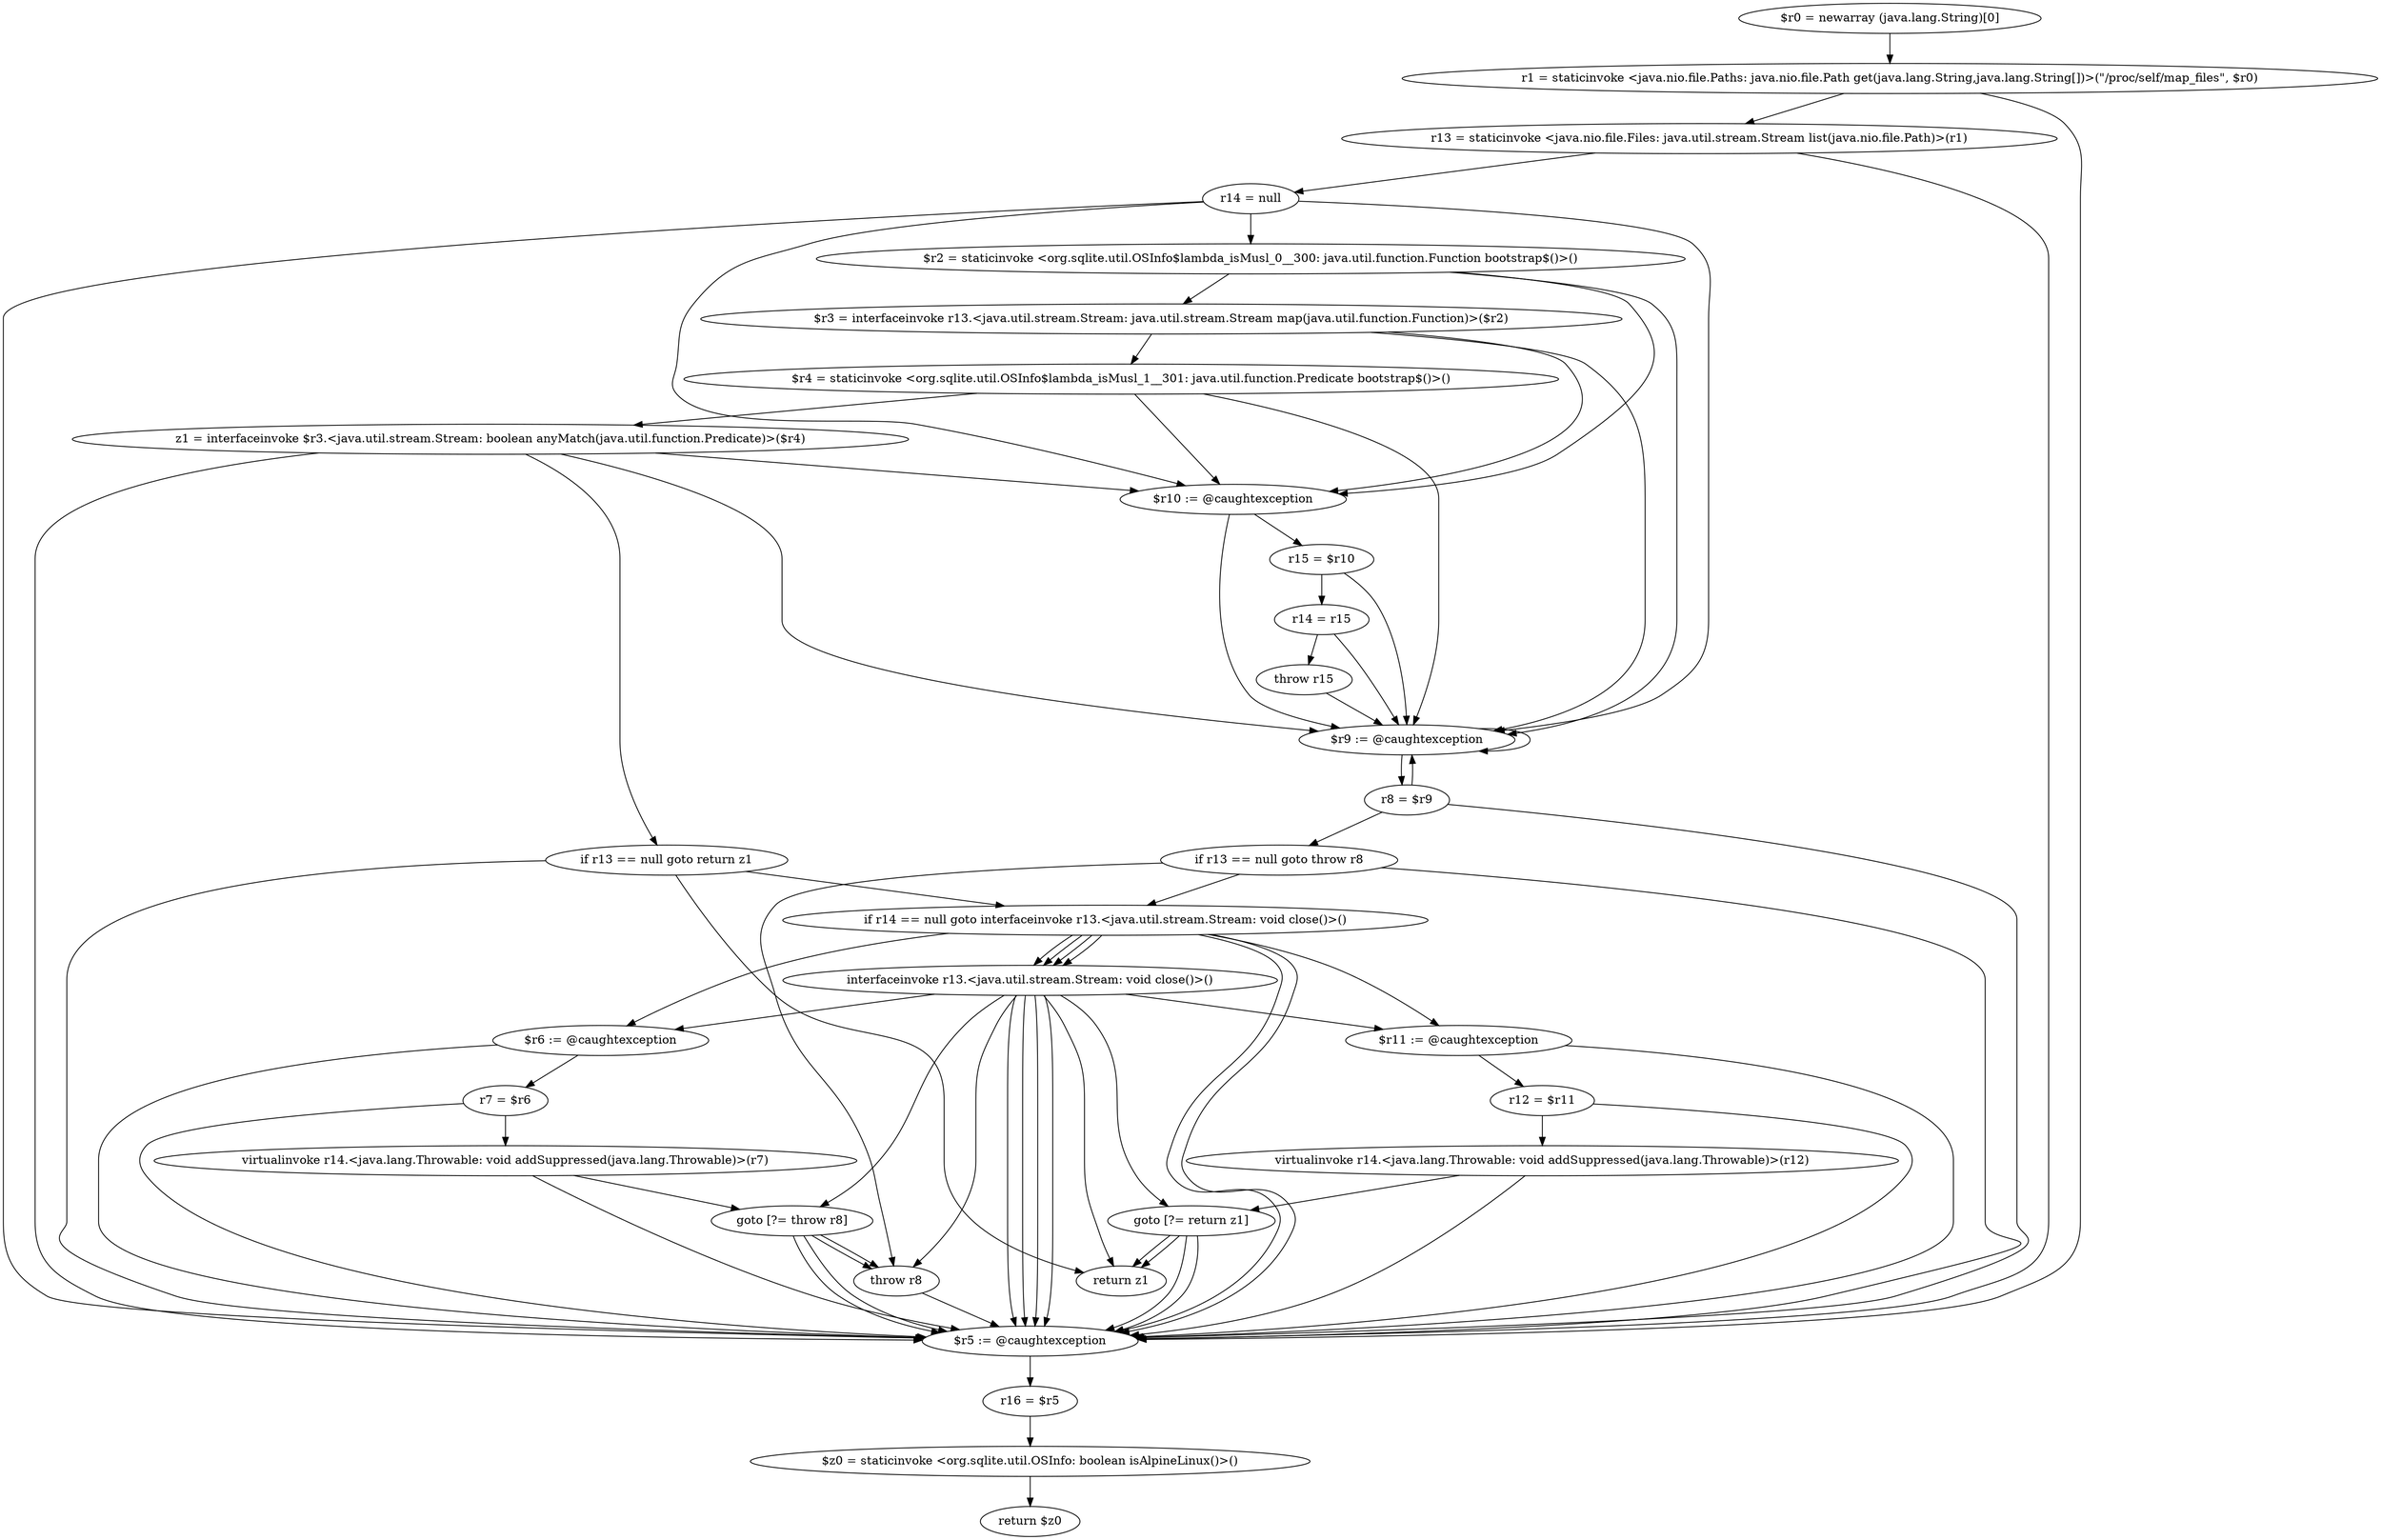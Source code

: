 digraph "unitGraph" {
    "$r0 = newarray (java.lang.String)[0]"
    "r1 = staticinvoke <java.nio.file.Paths: java.nio.file.Path get(java.lang.String,java.lang.String[])>(\"/proc/self/map_files\", $r0)"
    "r13 = staticinvoke <java.nio.file.Files: java.util.stream.Stream list(java.nio.file.Path)>(r1)"
    "r14 = null"
    "$r2 = staticinvoke <org.sqlite.util.OSInfo$lambda_isMusl_0__300: java.util.function.Function bootstrap$()>()"
    "$r3 = interfaceinvoke r13.<java.util.stream.Stream: java.util.stream.Stream map(java.util.function.Function)>($r2)"
    "$r4 = staticinvoke <org.sqlite.util.OSInfo$lambda_isMusl_1__301: java.util.function.Predicate bootstrap$()>()"
    "z1 = interfaceinvoke $r3.<java.util.stream.Stream: boolean anyMatch(java.util.function.Predicate)>($r4)"
    "if r13 == null goto return z1"
    "if r14 == null goto interfaceinvoke r13.<java.util.stream.Stream: void close()>()"
    "interfaceinvoke r13.<java.util.stream.Stream: void close()>()"
    "goto [?= return z1]"
    "$r11 := @caughtexception"
    "r12 = $r11"
    "virtualinvoke r14.<java.lang.Throwable: void addSuppressed(java.lang.Throwable)>(r12)"
    "return z1"
    "$r10 := @caughtexception"
    "r15 = $r10"
    "r14 = r15"
    "throw r15"
    "$r9 := @caughtexception"
    "r8 = $r9"
    "if r13 == null goto throw r8"
    "goto [?= throw r8]"
    "$r6 := @caughtexception"
    "r7 = $r6"
    "virtualinvoke r14.<java.lang.Throwable: void addSuppressed(java.lang.Throwable)>(r7)"
    "throw r8"
    "$r5 := @caughtexception"
    "r16 = $r5"
    "$z0 = staticinvoke <org.sqlite.util.OSInfo: boolean isAlpineLinux()>()"
    "return $z0"
    "$r0 = newarray (java.lang.String)[0]"->"r1 = staticinvoke <java.nio.file.Paths: java.nio.file.Path get(java.lang.String,java.lang.String[])>(\"/proc/self/map_files\", $r0)";
    "r1 = staticinvoke <java.nio.file.Paths: java.nio.file.Path get(java.lang.String,java.lang.String[])>(\"/proc/self/map_files\", $r0)"->"r13 = staticinvoke <java.nio.file.Files: java.util.stream.Stream list(java.nio.file.Path)>(r1)";
    "r1 = staticinvoke <java.nio.file.Paths: java.nio.file.Path get(java.lang.String,java.lang.String[])>(\"/proc/self/map_files\", $r0)"->"$r5 := @caughtexception";
    "r13 = staticinvoke <java.nio.file.Files: java.util.stream.Stream list(java.nio.file.Path)>(r1)"->"r14 = null";
    "r13 = staticinvoke <java.nio.file.Files: java.util.stream.Stream list(java.nio.file.Path)>(r1)"->"$r5 := @caughtexception";
    "r14 = null"->"$r10 := @caughtexception";
    "r14 = null"->"$r5 := @caughtexception";
    "r14 = null"->"$r9 := @caughtexception";
    "r14 = null"->"$r2 = staticinvoke <org.sqlite.util.OSInfo$lambda_isMusl_0__300: java.util.function.Function bootstrap$()>()";
    "$r2 = staticinvoke <org.sqlite.util.OSInfo$lambda_isMusl_0__300: java.util.function.Function bootstrap$()>()"->"$r10 := @caughtexception";
    "$r2 = staticinvoke <org.sqlite.util.OSInfo$lambda_isMusl_0__300: java.util.function.Function bootstrap$()>()"->"$r9 := @caughtexception";
    "$r2 = staticinvoke <org.sqlite.util.OSInfo$lambda_isMusl_0__300: java.util.function.Function bootstrap$()>()"->"$r3 = interfaceinvoke r13.<java.util.stream.Stream: java.util.stream.Stream map(java.util.function.Function)>($r2)";
    "$r3 = interfaceinvoke r13.<java.util.stream.Stream: java.util.stream.Stream map(java.util.function.Function)>($r2)"->"$r10 := @caughtexception";
    "$r3 = interfaceinvoke r13.<java.util.stream.Stream: java.util.stream.Stream map(java.util.function.Function)>($r2)"->"$r9 := @caughtexception";
    "$r3 = interfaceinvoke r13.<java.util.stream.Stream: java.util.stream.Stream map(java.util.function.Function)>($r2)"->"$r4 = staticinvoke <org.sqlite.util.OSInfo$lambda_isMusl_1__301: java.util.function.Predicate bootstrap$()>()";
    "$r4 = staticinvoke <org.sqlite.util.OSInfo$lambda_isMusl_1__301: java.util.function.Predicate bootstrap$()>()"->"$r10 := @caughtexception";
    "$r4 = staticinvoke <org.sqlite.util.OSInfo$lambda_isMusl_1__301: java.util.function.Predicate bootstrap$()>()"->"$r9 := @caughtexception";
    "$r4 = staticinvoke <org.sqlite.util.OSInfo$lambda_isMusl_1__301: java.util.function.Predicate bootstrap$()>()"->"z1 = interfaceinvoke $r3.<java.util.stream.Stream: boolean anyMatch(java.util.function.Predicate)>($r4)";
    "z1 = interfaceinvoke $r3.<java.util.stream.Stream: boolean anyMatch(java.util.function.Predicate)>($r4)"->"$r10 := @caughtexception";
    "z1 = interfaceinvoke $r3.<java.util.stream.Stream: boolean anyMatch(java.util.function.Predicate)>($r4)"->"$r5 := @caughtexception";
    "z1 = interfaceinvoke $r3.<java.util.stream.Stream: boolean anyMatch(java.util.function.Predicate)>($r4)"->"$r9 := @caughtexception";
    "z1 = interfaceinvoke $r3.<java.util.stream.Stream: boolean anyMatch(java.util.function.Predicate)>($r4)"->"if r13 == null goto return z1";
    "if r13 == null goto return z1"->"if r14 == null goto interfaceinvoke r13.<java.util.stream.Stream: void close()>()";
    "if r13 == null goto return z1"->"return z1";
    "if r13 == null goto return z1"->"$r5 := @caughtexception";
    "if r14 == null goto interfaceinvoke r13.<java.util.stream.Stream: void close()>()"->"interfaceinvoke r13.<java.util.stream.Stream: void close()>()";
    "if r14 == null goto interfaceinvoke r13.<java.util.stream.Stream: void close()>()"->"interfaceinvoke r13.<java.util.stream.Stream: void close()>()";
    "if r14 == null goto interfaceinvoke r13.<java.util.stream.Stream: void close()>()"->"$r11 := @caughtexception";
    "if r14 == null goto interfaceinvoke r13.<java.util.stream.Stream: void close()>()"->"$r5 := @caughtexception";
    "interfaceinvoke r13.<java.util.stream.Stream: void close()>()"->"$r11 := @caughtexception";
    "interfaceinvoke r13.<java.util.stream.Stream: void close()>()"->"$r5 := @caughtexception";
    "interfaceinvoke r13.<java.util.stream.Stream: void close()>()"->"goto [?= return z1]";
    "goto [?= return z1]"->"return z1";
    "goto [?= return z1]"->"$r5 := @caughtexception";
    "$r11 := @caughtexception"->"r12 = $r11";
    "$r11 := @caughtexception"->"$r5 := @caughtexception";
    "r12 = $r11"->"virtualinvoke r14.<java.lang.Throwable: void addSuppressed(java.lang.Throwable)>(r12)";
    "r12 = $r11"->"$r5 := @caughtexception";
    "virtualinvoke r14.<java.lang.Throwable: void addSuppressed(java.lang.Throwable)>(r12)"->"goto [?= return z1]";
    "virtualinvoke r14.<java.lang.Throwable: void addSuppressed(java.lang.Throwable)>(r12)"->"$r5 := @caughtexception";
    "goto [?= return z1]"->"return z1";
    "goto [?= return z1]"->"$r5 := @caughtexception";
    "interfaceinvoke r13.<java.util.stream.Stream: void close()>()"->"return z1";
    "interfaceinvoke r13.<java.util.stream.Stream: void close()>()"->"$r5 := @caughtexception";
    "$r10 := @caughtexception"->"r15 = $r10";
    "$r10 := @caughtexception"->"$r9 := @caughtexception";
    "r15 = $r10"->"r14 = r15";
    "r15 = $r10"->"$r9 := @caughtexception";
    "r14 = r15"->"throw r15";
    "r14 = r15"->"$r9 := @caughtexception";
    "throw r15"->"$r9 := @caughtexception";
    "$r9 := @caughtexception"->"r8 = $r9";
    "$r9 := @caughtexception"->"$r9 := @caughtexception";
    "r8 = $r9"->"$r9 := @caughtexception";
    "r8 = $r9"->"$r5 := @caughtexception";
    "r8 = $r9"->"if r13 == null goto throw r8";
    "if r13 == null goto throw r8"->"if r14 == null goto interfaceinvoke r13.<java.util.stream.Stream: void close()>()";
    "if r13 == null goto throw r8"->"throw r8";
    "if r13 == null goto throw r8"->"$r5 := @caughtexception";
    "if r14 == null goto interfaceinvoke r13.<java.util.stream.Stream: void close()>()"->"interfaceinvoke r13.<java.util.stream.Stream: void close()>()";
    "if r14 == null goto interfaceinvoke r13.<java.util.stream.Stream: void close()>()"->"interfaceinvoke r13.<java.util.stream.Stream: void close()>()";
    "if r14 == null goto interfaceinvoke r13.<java.util.stream.Stream: void close()>()"->"$r6 := @caughtexception";
    "if r14 == null goto interfaceinvoke r13.<java.util.stream.Stream: void close()>()"->"$r5 := @caughtexception";
    "interfaceinvoke r13.<java.util.stream.Stream: void close()>()"->"$r6 := @caughtexception";
    "interfaceinvoke r13.<java.util.stream.Stream: void close()>()"->"$r5 := @caughtexception";
    "interfaceinvoke r13.<java.util.stream.Stream: void close()>()"->"goto [?= throw r8]";
    "goto [?= throw r8]"->"throw r8";
    "goto [?= throw r8]"->"$r5 := @caughtexception";
    "$r6 := @caughtexception"->"r7 = $r6";
    "$r6 := @caughtexception"->"$r5 := @caughtexception";
    "r7 = $r6"->"virtualinvoke r14.<java.lang.Throwable: void addSuppressed(java.lang.Throwable)>(r7)";
    "r7 = $r6"->"$r5 := @caughtexception";
    "virtualinvoke r14.<java.lang.Throwable: void addSuppressed(java.lang.Throwable)>(r7)"->"goto [?= throw r8]";
    "virtualinvoke r14.<java.lang.Throwable: void addSuppressed(java.lang.Throwable)>(r7)"->"$r5 := @caughtexception";
    "goto [?= throw r8]"->"throw r8";
    "goto [?= throw r8]"->"$r5 := @caughtexception";
    "interfaceinvoke r13.<java.util.stream.Stream: void close()>()"->"throw r8";
    "interfaceinvoke r13.<java.util.stream.Stream: void close()>()"->"$r5 := @caughtexception";
    "throw r8"->"$r5 := @caughtexception";
    "$r5 := @caughtexception"->"r16 = $r5";
    "r16 = $r5"->"$z0 = staticinvoke <org.sqlite.util.OSInfo: boolean isAlpineLinux()>()";
    "$z0 = staticinvoke <org.sqlite.util.OSInfo: boolean isAlpineLinux()>()"->"return $z0";
}
